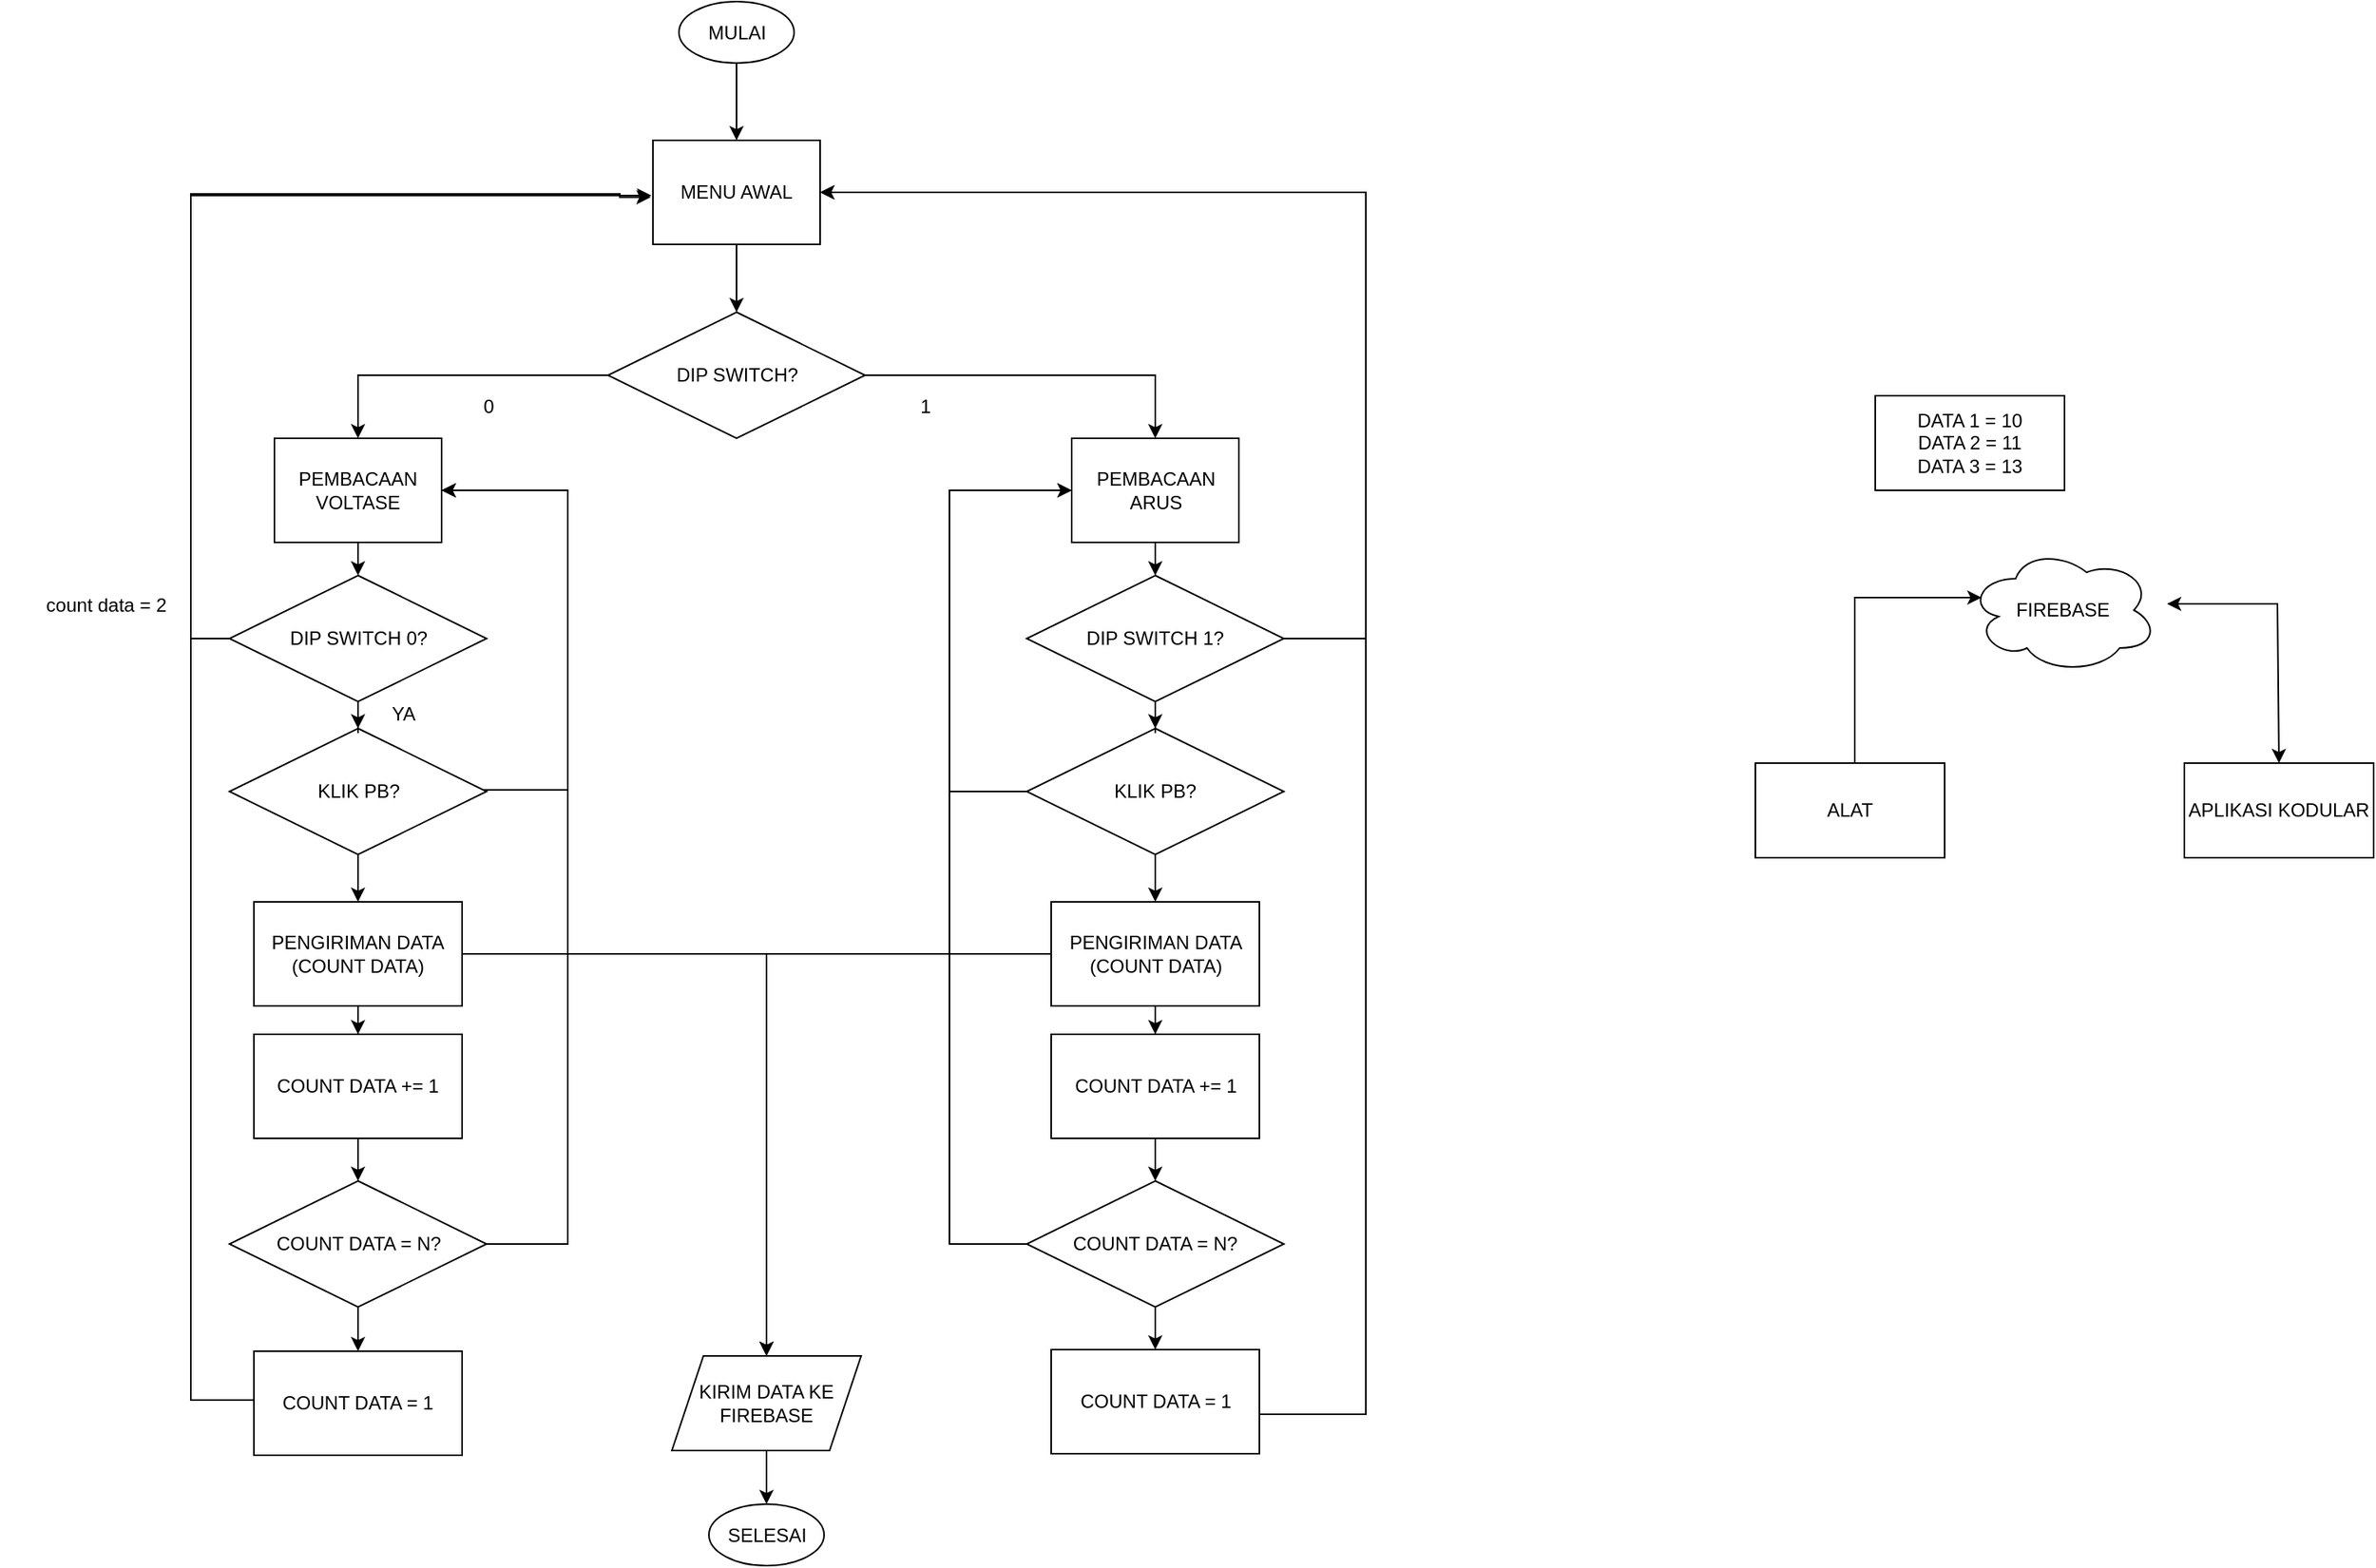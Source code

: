<mxfile version="20.8.16" type="device"><diagram name="Page-1" id="BtXxCcIy4wNwWF-wmBbP"><mxGraphModel dx="1105" dy="3954" grid="0" gridSize="10" guides="1" tooltips="1" connect="1" arrows="1" fold="1" page="1" pageScale="1" pageWidth="4681" pageHeight="3300" math="0" shadow="0"><root><mxCell id="0"/><mxCell id="1" parent="0"/><mxCell id="mOhMpJqwemEhQu4Ag4nw-36" value="" style="edgeStyle=orthogonalEdgeStyle;rounded=0;orthogonalLoop=1;jettySize=auto;html=1;" edge="1" parent="1" source="mOhMpJqwemEhQu4Ag4nw-1" target="mOhMpJqwemEhQu4Ag4nw-35"><mxGeometry relative="1" as="geometry"/></mxCell><mxCell id="mOhMpJqwemEhQu4Ag4nw-1" value="PEMBACAAN VOLTASE" style="rounded=0;whiteSpace=wrap;html=1;" vertex="1" parent="1"><mxGeometry x="185" y="92" width="106" height="66" as="geometry"/></mxCell><mxCell id="mOhMpJqwemEhQu4Ag4nw-25" value="" style="edgeStyle=orthogonalEdgeStyle;rounded=0;orthogonalLoop=1;jettySize=auto;html=1;" edge="1" parent="1" source="mOhMpJqwemEhQu4Ag4nw-3" target="mOhMpJqwemEhQu4Ag4nw-24"><mxGeometry relative="1" as="geometry"/></mxCell><mxCell id="mOhMpJqwemEhQu4Ag4nw-103" style="edgeStyle=orthogonalEdgeStyle;rounded=0;orthogonalLoop=1;jettySize=auto;html=1;entryX=0.5;entryY=0;entryDx=0;entryDy=0;" edge="1" parent="1" source="mOhMpJqwemEhQu4Ag4nw-3" target="mOhMpJqwemEhQu4Ag4nw-94"><mxGeometry relative="1" as="geometry"/></mxCell><mxCell id="mOhMpJqwemEhQu4Ag4nw-3" value="PENGIRIMAN DATA (COUNT DATA)" style="rounded=0;whiteSpace=wrap;html=1;" vertex="1" parent="1"><mxGeometry x="172" y="386" width="132" height="66" as="geometry"/></mxCell><mxCell id="mOhMpJqwemEhQu4Ag4nw-6" style="edgeStyle=orthogonalEdgeStyle;rounded=0;orthogonalLoop=1;jettySize=auto;html=1;entryX=0.5;entryY=0;entryDx=0;entryDy=0;" edge="1" parent="1" source="mOhMpJqwemEhQu4Ag4nw-4" target="mOhMpJqwemEhQu4Ag4nw-1"><mxGeometry relative="1" as="geometry"/></mxCell><mxCell id="mOhMpJqwemEhQu4Ag4nw-89" style="edgeStyle=orthogonalEdgeStyle;rounded=0;orthogonalLoop=1;jettySize=auto;html=1;entryX=0.5;entryY=0;entryDx=0;entryDy=0;" edge="1" parent="1" source="mOhMpJqwemEhQu4Ag4nw-4" target="mOhMpJqwemEhQu4Ag4nw-73"><mxGeometry relative="1" as="geometry"/></mxCell><mxCell id="mOhMpJqwemEhQu4Ag4nw-4" value="DIP SWITCH?" style="rhombus;whiteSpace=wrap;html=1;" vertex="1" parent="1"><mxGeometry x="396.5" y="12" width="163" height="80" as="geometry"/></mxCell><mxCell id="mOhMpJqwemEhQu4Ag4nw-7" value="1" style="text;html=1;strokeColor=none;fillColor=none;align=center;verticalAlign=middle;whiteSpace=wrap;rounded=0;" vertex="1" parent="1"><mxGeometry x="568" y="57" width="60" height="30" as="geometry"/></mxCell><mxCell id="mOhMpJqwemEhQu4Ag4nw-8" value="0" style="text;html=1;strokeColor=none;fillColor=none;align=center;verticalAlign=middle;whiteSpace=wrap;rounded=0;" vertex="1" parent="1"><mxGeometry x="291" y="57" width="60" height="30" as="geometry"/></mxCell><mxCell id="mOhMpJqwemEhQu4Ag4nw-9" value="DATA 1 = 10&lt;br&gt;DATA 2 = 11&lt;br&gt;DATA 3 = 13" style="rounded=0;whiteSpace=wrap;html=1;" vertex="1" parent="1"><mxGeometry x="1200" y="65" width="120" height="60" as="geometry"/></mxCell><mxCell id="mOhMpJqwemEhQu4Ag4nw-12" style="edgeStyle=orthogonalEdgeStyle;rounded=0;orthogonalLoop=1;jettySize=auto;html=1;entryX=1;entryY=0.5;entryDx=0;entryDy=0;" edge="1" parent="1" source="mOhMpJqwemEhQu4Ag4nw-10" target="mOhMpJqwemEhQu4Ag4nw-1"><mxGeometry relative="1" as="geometry"><Array as="points"><mxPoint x="371" y="315"/><mxPoint x="371" y="125"/></Array></mxGeometry></mxCell><mxCell id="mOhMpJqwemEhQu4Ag4nw-20" value="" style="edgeStyle=orthogonalEdgeStyle;rounded=0;orthogonalLoop=1;jettySize=auto;html=1;" edge="1" parent="1" source="mOhMpJqwemEhQu4Ag4nw-10" target="mOhMpJqwemEhQu4Ag4nw-3"><mxGeometry relative="1" as="geometry"/></mxCell><mxCell id="mOhMpJqwemEhQu4Ag4nw-10" value="KLIK PB?" style="rhombus;whiteSpace=wrap;html=1;" vertex="1" parent="1"><mxGeometry x="156.5" y="276" width="163" height="80" as="geometry"/></mxCell><mxCell id="mOhMpJqwemEhQu4Ag4nw-16" style="edgeStyle=orthogonalEdgeStyle;rounded=0;orthogonalLoop=1;jettySize=auto;html=1;entryX=0.07;entryY=0.4;entryDx=0;entryDy=0;entryPerimeter=0;" edge="1" parent="1" source="mOhMpJqwemEhQu4Ag4nw-13" target="mOhMpJqwemEhQu4Ag4nw-14"><mxGeometry relative="1" as="geometry"><Array as="points"><mxPoint x="1187" y="193"/></Array></mxGeometry></mxCell><mxCell id="mOhMpJqwemEhQu4Ag4nw-13" value="ALAT" style="rounded=0;whiteSpace=wrap;html=1;" vertex="1" parent="1"><mxGeometry x="1124" y="298" width="120" height="60" as="geometry"/></mxCell><mxCell id="mOhMpJqwemEhQu4Ag4nw-14" value="FIREBASE" style="ellipse;shape=cloud;whiteSpace=wrap;html=1;" vertex="1" parent="1"><mxGeometry x="1259" y="161" width="120" height="80" as="geometry"/></mxCell><mxCell id="mOhMpJqwemEhQu4Ag4nw-15" value="APLIKASI KODULAR" style="rounded=0;whiteSpace=wrap;html=1;" vertex="1" parent="1"><mxGeometry x="1396" y="298" width="120" height="60" as="geometry"/></mxCell><mxCell id="mOhMpJqwemEhQu4Ag4nw-19" value="" style="endArrow=classic;startArrow=classic;html=1;rounded=0;exitX=0.5;exitY=0;exitDx=0;exitDy=0;" edge="1" parent="1" source="mOhMpJqwemEhQu4Ag4nw-15"><mxGeometry width="50" height="50" relative="1" as="geometry"><mxPoint x="1480" y="243" as="sourcePoint"/><mxPoint x="1385" y="197" as="targetPoint"/><Array as="points"><mxPoint x="1455" y="197"/></Array></mxGeometry></mxCell><mxCell id="mOhMpJqwemEhQu4Ag4nw-23" value="count data = 2" style="text;html=1;strokeColor=none;fillColor=none;align=center;verticalAlign=middle;whiteSpace=wrap;rounded=0;" vertex="1" parent="1"><mxGeometry x="11" y="183" width="135" height="30" as="geometry"/></mxCell><mxCell id="mOhMpJqwemEhQu4Ag4nw-27" style="edgeStyle=orthogonalEdgeStyle;rounded=0;orthogonalLoop=1;jettySize=auto;html=1;entryX=1;entryY=0.5;entryDx=0;entryDy=0;exitX=1;exitY=0.5;exitDx=0;exitDy=0;" edge="1" parent="1" source="mOhMpJqwemEhQu4Ag4nw-28" target="mOhMpJqwemEhQu4Ag4nw-1"><mxGeometry relative="1" as="geometry"><Array as="points"><mxPoint x="371" y="603"/><mxPoint x="371" y="125"/></Array></mxGeometry></mxCell><mxCell id="mOhMpJqwemEhQu4Ag4nw-29" value="" style="edgeStyle=orthogonalEdgeStyle;rounded=0;orthogonalLoop=1;jettySize=auto;html=1;" edge="1" parent="1" source="mOhMpJqwemEhQu4Ag4nw-24" target="mOhMpJqwemEhQu4Ag4nw-28"><mxGeometry relative="1" as="geometry"/></mxCell><mxCell id="mOhMpJqwemEhQu4Ag4nw-24" value="COUNT DATA += 1" style="rounded=0;whiteSpace=wrap;html=1;" vertex="1" parent="1"><mxGeometry x="172" y="470" width="132" height="66" as="geometry"/></mxCell><mxCell id="mOhMpJqwemEhQu4Ag4nw-31" value="" style="edgeStyle=orthogonalEdgeStyle;rounded=0;orthogonalLoop=1;jettySize=auto;html=1;" edge="1" parent="1" source="mOhMpJqwemEhQu4Ag4nw-28" target="mOhMpJqwemEhQu4Ag4nw-30"><mxGeometry relative="1" as="geometry"/></mxCell><mxCell id="mOhMpJqwemEhQu4Ag4nw-28" value="COUNT DATA = N?" style="rhombus;whiteSpace=wrap;html=1;" vertex="1" parent="1"><mxGeometry x="156.5" y="563" width="163" height="80" as="geometry"/></mxCell><mxCell id="mOhMpJqwemEhQu4Ag4nw-34" style="edgeStyle=orthogonalEdgeStyle;rounded=0;orthogonalLoop=1;jettySize=auto;html=1;entryX=-0.013;entryY=0.547;entryDx=0;entryDy=0;entryPerimeter=0;" edge="1" parent="1" source="mOhMpJqwemEhQu4Ag4nw-30" target="mOhMpJqwemEhQu4Ag4nw-32"><mxGeometry relative="1" as="geometry"><mxPoint x="416.571" y="-69.0" as="targetPoint"/><Array as="points"><mxPoint x="132" y="702"/><mxPoint x="132" y="-63"/><mxPoint x="404" y="-63"/><mxPoint x="404" y="-61"/></Array></mxGeometry></mxCell><mxCell id="mOhMpJqwemEhQu4Ag4nw-30" value="COUNT DATA = 1" style="rounded=0;whiteSpace=wrap;html=1;" vertex="1" parent="1"><mxGeometry x="172" y="671" width="132" height="66" as="geometry"/></mxCell><mxCell id="mOhMpJqwemEhQu4Ag4nw-33" value="" style="edgeStyle=orthogonalEdgeStyle;rounded=0;orthogonalLoop=1;jettySize=auto;html=1;" edge="1" parent="1" source="mOhMpJqwemEhQu4Ag4nw-32" target="mOhMpJqwemEhQu4Ag4nw-4"><mxGeometry relative="1" as="geometry"/></mxCell><mxCell id="mOhMpJqwemEhQu4Ag4nw-32" value="MENU AWAL" style="rounded=0;whiteSpace=wrap;html=1;" vertex="1" parent="1"><mxGeometry x="425" y="-97" width="106" height="66" as="geometry"/></mxCell><mxCell id="mOhMpJqwemEhQu4Ag4nw-37" style="edgeStyle=orthogonalEdgeStyle;rounded=0;orthogonalLoop=1;jettySize=auto;html=1;" edge="1" parent="1" source="mOhMpJqwemEhQu4Ag4nw-35" target="mOhMpJqwemEhQu4Ag4nw-10"><mxGeometry relative="1" as="geometry"/></mxCell><mxCell id="mOhMpJqwemEhQu4Ag4nw-38" style="edgeStyle=orthogonalEdgeStyle;rounded=0;orthogonalLoop=1;jettySize=auto;html=1;" edge="1" parent="1" source="mOhMpJqwemEhQu4Ag4nw-35"><mxGeometry relative="1" as="geometry"><mxPoint x="424" y="-62" as="targetPoint"/><Array as="points"><mxPoint x="132" y="219"/><mxPoint x="132" y="-62"/></Array></mxGeometry></mxCell><mxCell id="mOhMpJqwemEhQu4Ag4nw-35" value="DIP SWITCH 0?" style="rhombus;whiteSpace=wrap;html=1;" vertex="1" parent="1"><mxGeometry x="156.5" y="179" width="163" height="80" as="geometry"/></mxCell><mxCell id="mOhMpJqwemEhQu4Ag4nw-72" value="" style="edgeStyle=orthogonalEdgeStyle;rounded=0;orthogonalLoop=1;jettySize=auto;html=1;" edge="1" parent="1" source="mOhMpJqwemEhQu4Ag4nw-73" target="mOhMpJqwemEhQu4Ag4nw-87"><mxGeometry relative="1" as="geometry"/></mxCell><mxCell id="mOhMpJqwemEhQu4Ag4nw-73" value="PEMBACAAN ARUS" style="rounded=0;whiteSpace=wrap;html=1;" vertex="1" parent="1"><mxGeometry x="690.5" y="92" width="106" height="66" as="geometry"/></mxCell><mxCell id="mOhMpJqwemEhQu4Ag4nw-74" value="" style="edgeStyle=orthogonalEdgeStyle;rounded=0;orthogonalLoop=1;jettySize=auto;html=1;" edge="1" parent="1" source="mOhMpJqwemEhQu4Ag4nw-75" target="mOhMpJqwemEhQu4Ag4nw-82"><mxGeometry relative="1" as="geometry"/></mxCell><mxCell id="mOhMpJqwemEhQu4Ag4nw-104" style="edgeStyle=orthogonalEdgeStyle;rounded=0;orthogonalLoop=1;jettySize=auto;html=1;entryX=0.5;entryY=0;entryDx=0;entryDy=0;" edge="1" parent="1" source="mOhMpJqwemEhQu4Ag4nw-75" target="mOhMpJqwemEhQu4Ag4nw-94"><mxGeometry relative="1" as="geometry"/></mxCell><mxCell id="mOhMpJqwemEhQu4Ag4nw-75" value="PENGIRIMAN DATA (COUNT DATA)" style="rounded=0;whiteSpace=wrap;html=1;" vertex="1" parent="1"><mxGeometry x="677.5" y="386" width="132" height="66" as="geometry"/></mxCell><mxCell id="mOhMpJqwemEhQu4Ag4nw-78" value="" style="edgeStyle=orthogonalEdgeStyle;rounded=0;orthogonalLoop=1;jettySize=auto;html=1;" edge="1" parent="1" source="mOhMpJqwemEhQu4Ag4nw-79" target="mOhMpJqwemEhQu4Ag4nw-75"><mxGeometry relative="1" as="geometry"/></mxCell><mxCell id="mOhMpJqwemEhQu4Ag4nw-91" style="edgeStyle=orthogonalEdgeStyle;rounded=0;orthogonalLoop=1;jettySize=auto;html=1;entryX=0;entryY=0.5;entryDx=0;entryDy=0;" edge="1" parent="1" source="mOhMpJqwemEhQu4Ag4nw-79" target="mOhMpJqwemEhQu4Ag4nw-73"><mxGeometry relative="1" as="geometry"><Array as="points"><mxPoint x="613" y="316"/><mxPoint x="613" y="125"/></Array></mxGeometry></mxCell><mxCell id="mOhMpJqwemEhQu4Ag4nw-79" value="KLIK PB?" style="rhombus;whiteSpace=wrap;html=1;" vertex="1" parent="1"><mxGeometry x="662" y="276" width="163" height="80" as="geometry"/></mxCell><mxCell id="mOhMpJqwemEhQu4Ag4nw-81" value="" style="edgeStyle=orthogonalEdgeStyle;rounded=0;orthogonalLoop=1;jettySize=auto;html=1;" edge="1" parent="1" source="mOhMpJqwemEhQu4Ag4nw-82" target="mOhMpJqwemEhQu4Ag4nw-84"><mxGeometry relative="1" as="geometry"/></mxCell><mxCell id="mOhMpJqwemEhQu4Ag4nw-82" value="COUNT DATA += 1" style="rounded=0;whiteSpace=wrap;html=1;" vertex="1" parent="1"><mxGeometry x="677.5" y="470" width="132" height="66" as="geometry"/></mxCell><mxCell id="mOhMpJqwemEhQu4Ag4nw-83" value="" style="edgeStyle=orthogonalEdgeStyle;rounded=0;orthogonalLoop=1;jettySize=auto;html=1;" edge="1" parent="1" source="mOhMpJqwemEhQu4Ag4nw-84" target="mOhMpJqwemEhQu4Ag4nw-85"><mxGeometry relative="1" as="geometry"/></mxCell><mxCell id="mOhMpJqwemEhQu4Ag4nw-90" style="edgeStyle=orthogonalEdgeStyle;rounded=0;orthogonalLoop=1;jettySize=auto;html=1;entryX=0;entryY=0.5;entryDx=0;entryDy=0;" edge="1" parent="1" source="mOhMpJqwemEhQu4Ag4nw-84" target="mOhMpJqwemEhQu4Ag4nw-73"><mxGeometry relative="1" as="geometry"><Array as="points"><mxPoint x="613" y="603"/><mxPoint x="613" y="125"/></Array></mxGeometry></mxCell><mxCell id="mOhMpJqwemEhQu4Ag4nw-84" value="COUNT DATA = N?" style="rhombus;whiteSpace=wrap;html=1;" vertex="1" parent="1"><mxGeometry x="662" y="563" width="163" height="80" as="geometry"/></mxCell><mxCell id="mOhMpJqwemEhQu4Ag4nw-93" style="edgeStyle=orthogonalEdgeStyle;rounded=0;orthogonalLoop=1;jettySize=auto;html=1;entryX=1;entryY=0.5;entryDx=0;entryDy=0;" edge="1" parent="1" source="mOhMpJqwemEhQu4Ag4nw-85" target="mOhMpJqwemEhQu4Ag4nw-32"><mxGeometry relative="1" as="geometry"><Array as="points"><mxPoint x="877" y="711"/><mxPoint x="877" y="-64"/></Array></mxGeometry></mxCell><mxCell id="mOhMpJqwemEhQu4Ag4nw-85" value="COUNT DATA = 1" style="rounded=0;whiteSpace=wrap;html=1;" vertex="1" parent="1"><mxGeometry x="677.5" y="670" width="132" height="66" as="geometry"/></mxCell><mxCell id="mOhMpJqwemEhQu4Ag4nw-86" style="edgeStyle=orthogonalEdgeStyle;rounded=0;orthogonalLoop=1;jettySize=auto;html=1;" edge="1" parent="1" source="mOhMpJqwemEhQu4Ag4nw-87" target="mOhMpJqwemEhQu4Ag4nw-79"><mxGeometry relative="1" as="geometry"/></mxCell><mxCell id="mOhMpJqwemEhQu4Ag4nw-92" style="edgeStyle=orthogonalEdgeStyle;rounded=0;orthogonalLoop=1;jettySize=auto;html=1;entryX=1;entryY=0.5;entryDx=0;entryDy=0;" edge="1" parent="1" source="mOhMpJqwemEhQu4Ag4nw-87" target="mOhMpJqwemEhQu4Ag4nw-32"><mxGeometry relative="1" as="geometry"><Array as="points"><mxPoint x="877" y="219"/><mxPoint x="877" y="-64"/></Array></mxGeometry></mxCell><mxCell id="mOhMpJqwemEhQu4Ag4nw-87" value="DIP SWITCH 1?" style="rhombus;whiteSpace=wrap;html=1;" vertex="1" parent="1"><mxGeometry x="662" y="179" width="163" height="80" as="geometry"/></mxCell><mxCell id="mOhMpJqwemEhQu4Ag4nw-98" value="" style="edgeStyle=orthogonalEdgeStyle;rounded=0;orthogonalLoop=1;jettySize=auto;html=1;" edge="1" parent="1" source="mOhMpJqwemEhQu4Ag4nw-94" target="mOhMpJqwemEhQu4Ag4nw-97"><mxGeometry relative="1" as="geometry"/></mxCell><mxCell id="mOhMpJqwemEhQu4Ag4nw-94" value="KIRIM DATA KE FIREBASE" style="shape=parallelogram;perimeter=parallelogramPerimeter;whiteSpace=wrap;html=1;fixedSize=1;" vertex="1" parent="1"><mxGeometry x="437" y="674" width="120" height="60" as="geometry"/></mxCell><mxCell id="mOhMpJqwemEhQu4Ag4nw-97" value="SELESAI" style="ellipse;whiteSpace=wrap;html=1;" vertex="1" parent="1"><mxGeometry x="460.5" y="768" width="73" height="39" as="geometry"/></mxCell><mxCell id="mOhMpJqwemEhQu4Ag4nw-100" value="" style="edgeStyle=orthogonalEdgeStyle;rounded=0;orthogonalLoop=1;jettySize=auto;html=1;" edge="1" parent="1" source="mOhMpJqwemEhQu4Ag4nw-99" target="mOhMpJqwemEhQu4Ag4nw-32"><mxGeometry relative="1" as="geometry"/></mxCell><mxCell id="mOhMpJqwemEhQu4Ag4nw-99" value="MULAI" style="ellipse;whiteSpace=wrap;html=1;" vertex="1" parent="1"><mxGeometry x="441.5" y="-185" width="73" height="39" as="geometry"/></mxCell><mxCell id="mOhMpJqwemEhQu4Ag4nw-101" value="YA" style="text;html=1;strokeColor=none;fillColor=none;align=center;verticalAlign=middle;whiteSpace=wrap;rounded=0;" vertex="1" parent="1"><mxGeometry x="237" y="252" width="60" height="30" as="geometry"/></mxCell></root></mxGraphModel></diagram></mxfile>